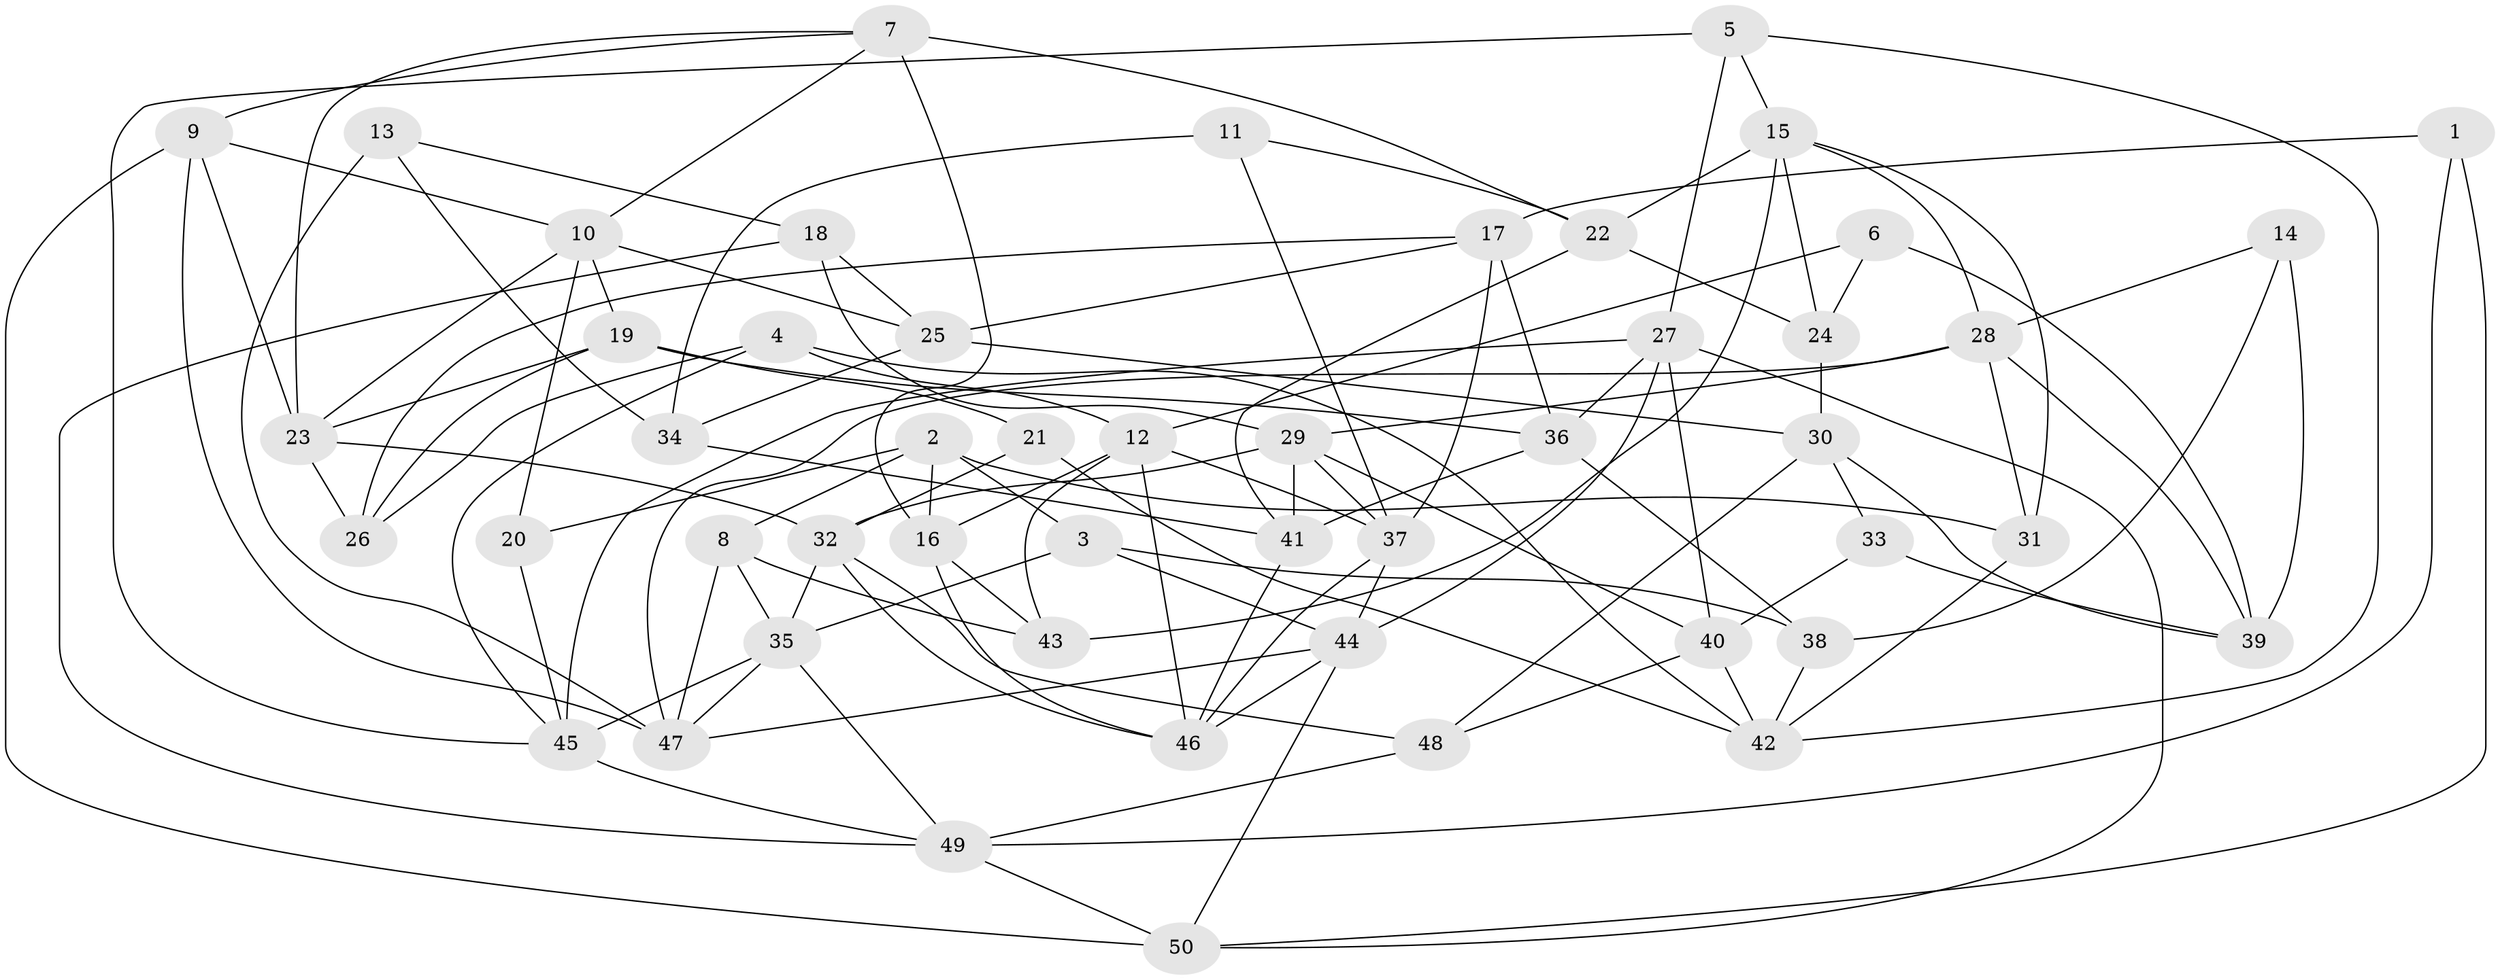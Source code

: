 // original degree distribution, {4: 1.0}
// Generated by graph-tools (version 1.1) at 2025/38/03/04/25 23:38:06]
// undirected, 50 vertices, 119 edges
graph export_dot {
  node [color=gray90,style=filled];
  1;
  2;
  3;
  4;
  5;
  6;
  7;
  8;
  9;
  10;
  11;
  12;
  13;
  14;
  15;
  16;
  17;
  18;
  19;
  20;
  21;
  22;
  23;
  24;
  25;
  26;
  27;
  28;
  29;
  30;
  31;
  32;
  33;
  34;
  35;
  36;
  37;
  38;
  39;
  40;
  41;
  42;
  43;
  44;
  45;
  46;
  47;
  48;
  49;
  50;
  1 -- 17 [weight=2.0];
  1 -- 49 [weight=1.0];
  1 -- 50 [weight=1.0];
  2 -- 3 [weight=1.0];
  2 -- 8 [weight=1.0];
  2 -- 16 [weight=1.0];
  2 -- 20 [weight=2.0];
  2 -- 31 [weight=1.0];
  3 -- 35 [weight=1.0];
  3 -- 38 [weight=1.0];
  3 -- 44 [weight=1.0];
  4 -- 12 [weight=1.0];
  4 -- 26 [weight=1.0];
  4 -- 42 [weight=1.0];
  4 -- 45 [weight=1.0];
  5 -- 15 [weight=1.0];
  5 -- 27 [weight=1.0];
  5 -- 42 [weight=1.0];
  5 -- 45 [weight=1.0];
  6 -- 12 [weight=1.0];
  6 -- 24 [weight=2.0];
  6 -- 39 [weight=1.0];
  7 -- 9 [weight=1.0];
  7 -- 10 [weight=1.0];
  7 -- 16 [weight=2.0];
  7 -- 22 [weight=1.0];
  7 -- 23 [weight=1.0];
  8 -- 35 [weight=1.0];
  8 -- 43 [weight=1.0];
  8 -- 47 [weight=1.0];
  9 -- 10 [weight=1.0];
  9 -- 23 [weight=1.0];
  9 -- 47 [weight=1.0];
  9 -- 50 [weight=2.0];
  10 -- 19 [weight=1.0];
  10 -- 20 [weight=1.0];
  10 -- 23 [weight=1.0];
  10 -- 25 [weight=1.0];
  11 -- 22 [weight=1.0];
  11 -- 34 [weight=2.0];
  11 -- 37 [weight=1.0];
  12 -- 16 [weight=1.0];
  12 -- 37 [weight=1.0];
  12 -- 43 [weight=1.0];
  12 -- 46 [weight=1.0];
  13 -- 18 [weight=1.0];
  13 -- 34 [weight=2.0];
  13 -- 47 [weight=1.0];
  14 -- 28 [weight=1.0];
  14 -- 38 [weight=1.0];
  14 -- 39 [weight=2.0];
  15 -- 22 [weight=1.0];
  15 -- 24 [weight=1.0];
  15 -- 28 [weight=1.0];
  15 -- 31 [weight=1.0];
  15 -- 43 [weight=1.0];
  16 -- 43 [weight=1.0];
  16 -- 46 [weight=1.0];
  17 -- 25 [weight=1.0];
  17 -- 26 [weight=1.0];
  17 -- 36 [weight=1.0];
  17 -- 37 [weight=1.0];
  18 -- 25 [weight=1.0];
  18 -- 29 [weight=1.0];
  18 -- 49 [weight=1.0];
  19 -- 21 [weight=2.0];
  19 -- 23 [weight=1.0];
  19 -- 26 [weight=1.0];
  19 -- 36 [weight=1.0];
  20 -- 45 [weight=1.0];
  21 -- 32 [weight=1.0];
  21 -- 42 [weight=1.0];
  22 -- 24 [weight=2.0];
  22 -- 41 [weight=1.0];
  23 -- 26 [weight=1.0];
  23 -- 32 [weight=1.0];
  24 -- 30 [weight=1.0];
  25 -- 30 [weight=2.0];
  25 -- 34 [weight=1.0];
  27 -- 36 [weight=1.0];
  27 -- 40 [weight=1.0];
  27 -- 44 [weight=1.0];
  27 -- 45 [weight=1.0];
  27 -- 50 [weight=1.0];
  28 -- 29 [weight=1.0];
  28 -- 31 [weight=1.0];
  28 -- 39 [weight=1.0];
  28 -- 47 [weight=1.0];
  29 -- 32 [weight=1.0];
  29 -- 37 [weight=1.0];
  29 -- 40 [weight=1.0];
  29 -- 41 [weight=1.0];
  30 -- 33 [weight=1.0];
  30 -- 39 [weight=1.0];
  30 -- 48 [weight=1.0];
  31 -- 42 [weight=1.0];
  32 -- 35 [weight=1.0];
  32 -- 46 [weight=1.0];
  32 -- 48 [weight=1.0];
  33 -- 39 [weight=1.0];
  33 -- 40 [weight=2.0];
  34 -- 41 [weight=1.0];
  35 -- 45 [weight=1.0];
  35 -- 47 [weight=1.0];
  35 -- 49 [weight=1.0];
  36 -- 38 [weight=1.0];
  36 -- 41 [weight=2.0];
  37 -- 44 [weight=1.0];
  37 -- 46 [weight=1.0];
  38 -- 42 [weight=1.0];
  40 -- 42 [weight=1.0];
  40 -- 48 [weight=1.0];
  41 -- 46 [weight=1.0];
  44 -- 46 [weight=1.0];
  44 -- 47 [weight=1.0];
  44 -- 50 [weight=1.0];
  45 -- 49 [weight=1.0];
  48 -- 49 [weight=1.0];
  49 -- 50 [weight=1.0];
}
